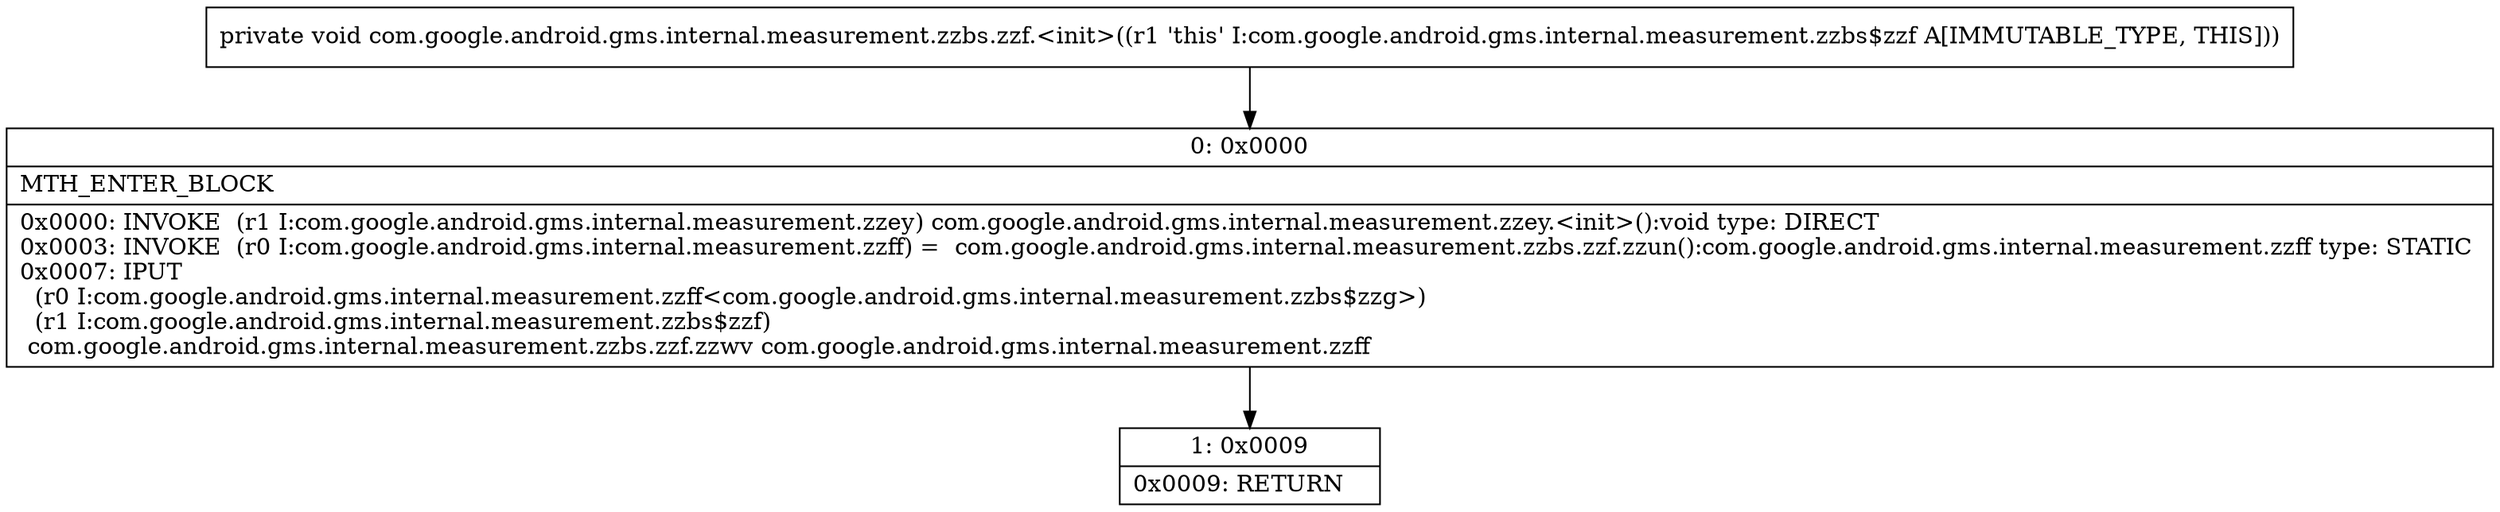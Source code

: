 digraph "CFG forcom.google.android.gms.internal.measurement.zzbs.zzf.\<init\>()V" {
Node_0 [shape=record,label="{0\:\ 0x0000|MTH_ENTER_BLOCK\l|0x0000: INVOKE  (r1 I:com.google.android.gms.internal.measurement.zzey) com.google.android.gms.internal.measurement.zzey.\<init\>():void type: DIRECT \l0x0003: INVOKE  (r0 I:com.google.android.gms.internal.measurement.zzff) =  com.google.android.gms.internal.measurement.zzbs.zzf.zzun():com.google.android.gms.internal.measurement.zzff type: STATIC \l0x0007: IPUT  \l  (r0 I:com.google.android.gms.internal.measurement.zzff\<com.google.android.gms.internal.measurement.zzbs$zzg\>)\l  (r1 I:com.google.android.gms.internal.measurement.zzbs$zzf)\l com.google.android.gms.internal.measurement.zzbs.zzf.zzwv com.google.android.gms.internal.measurement.zzff \l}"];
Node_1 [shape=record,label="{1\:\ 0x0009|0x0009: RETURN   \l}"];
MethodNode[shape=record,label="{private void com.google.android.gms.internal.measurement.zzbs.zzf.\<init\>((r1 'this' I:com.google.android.gms.internal.measurement.zzbs$zzf A[IMMUTABLE_TYPE, THIS])) }"];
MethodNode -> Node_0;
Node_0 -> Node_1;
}

